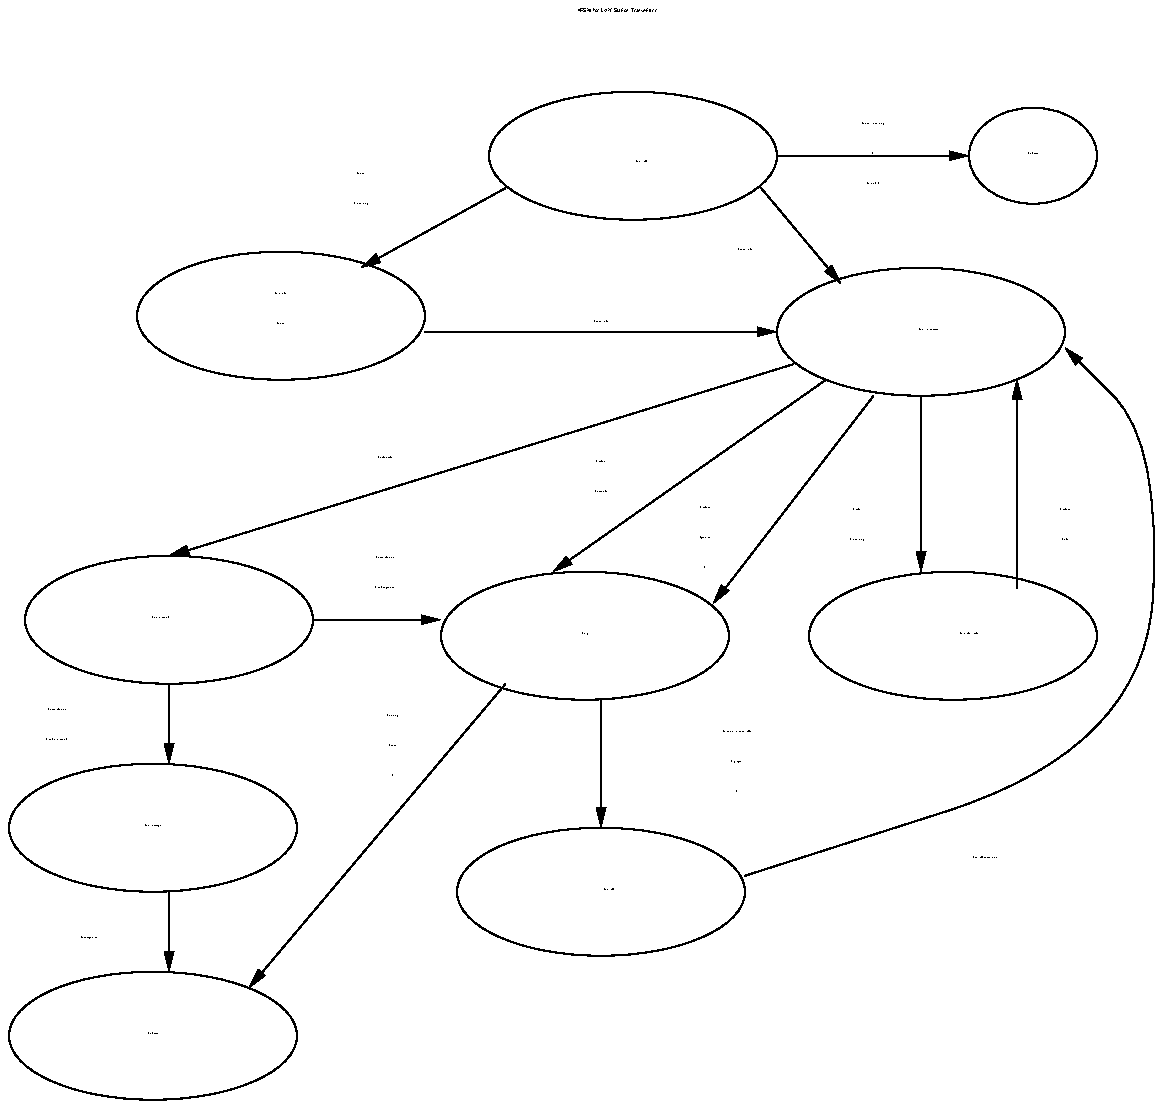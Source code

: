 .nf
.PS
scale=100
define t100 |
[ box invis ht 30 wid 92 with .sw at 0,0
"\fR\s12\&preamble ends\fP\s0" at 46,22
"\fR\s12\&cable in preamble\fP\s0" at 46,7
] |

define t101 |
[ box invis ht 30 wid 84 with .sw at 0,0
"\fR\s12\&preamble ends\fP\s0" at 42,22
"\fR\s12\&cable is jammed\fP\s0" at 42,7
] |

define t102 |
[ box invis ht 44 wid 50 with .sw at 0,0
"\fR\s12\&too many\fP\s0" at 25,36
"\fR\s12\&times  \fP\s0" at 25,21
"\fR\s12\&\fP\s0" at 25,6
] |

define t103 |
[ box invis ht 44 wid 128 with .sw at 0,0
"\fR\s12\&attempts < max backoffs\fP\s0" at 64,36
"\fR\s12\&try again\fP\s0" at 64,21
"\fR\s12\&\fP\s0" at 64,6
] |

define t110 |
[ box invis ht 30 wid 42 with .sw at 0,0
"\fR\s12\&cable is\fP\s0" at 21,22
"\fR\s12\&idle\fP\s0" at 21,7
] |

define t112 |
[ box invis ht 30 wid 66 with .sw at 0,0
"\fR\s12\&cable \fP\s0" at 33,22
"\fR\s12\&transmitting\fP\s0" at 33,7
] |

define t113 |
[ box invis ht 44 wid 44 with .sw at 0,0
"\fR\s12\&cable is\fP\s0" at 22,36
"\fR\s12\&jammed\fP\s0" at 22,21
"\fR\s12\&\fP\s0" at 22,6
] |

define t115 |
[ box invis ht 30 wid 50 with .sw at 0,0
"\fR\s12\&cable in\fP\s0" at 25,22
"\fR\s12\&preamble\fP\s0" at 25,7
] |

define t120 |
[ box invis ht 30 wid 66 with .sw at 0,0
"\fR\s12\&station\fP\s0" at 33,22
"\fR\s12\&transmitting\fP\s0" at 33,7
] |

define t121 |
[ box invis ht 30 wid 50 with .sw at 0,0
"\fR\s12\&queue for\fP\s0" at 25,22
"\fR\s12\&station\fP\s0" at 25,7
] |

define t124 |
[ box invis ht 44 wid 104 with .sw at 0,0
"\fR\s12\&station transmitting\fP\s0" at 52,36
"\fR\s12\&\fP\s0" at 52,21
"\fR\s12\&queue full\fP\s0" at 52,6
] |

box invis ht 568 wid 600 with .sw at 0,0
ellipse ht 64 wid 144 at 336,472
line -> from 480,352 to 480,264 
t100 with .nw at 2,206
t101 with .nw at 170,282
t102 with .nw at 191,203
ellipse ht 64 wid 144 at 320,104
t103 with .nw at 324,195
"\fR\s12\&backoff period ends\fP\s0" at 512,124
line -> from 432,360 to 296,264 
ellipse ht 64 wid 144 at 96,32
line -> from 416,368 to 104,272 
"\fR\s12\&call dies\fP\s0" at 96,36
"\fR\s12\&back off\fP\s0" at 324,108
"\fR\s12\&start message\fP\s0" at 96,140
ellipse ht 64 wid 144 at 96,136
ellipse ht 64 wid 144 at 496,232
ellipse ht 64 wid 144 at 312,232
line -> from 176,240 to 240,240 
ellipse ht 64 wid 144 at 104,240
spline -> from 392,112\
to 392,112\
to 592,176\
to 600,328\
to 552,376
line -> from 232,384 to 408,384 
line -> from 528,256 to 528,360 
ellipse ht 64 wid 144 at 480,384
line -> from 320,200 to 320,136 
line -> from 400,456 to 440,408 
line -> from 272,208 to 144,56 
ellipse ht 64 wid 144 at 160,392
line -> from 104,104 to 104,64 
"\fR\s12\&queue for cable\fP\s0" at 504,236
"\fR\s12\&retry\fP\s0" at 312,236
t110 with .nw at 531,306
"\fR\s12\&start preamble\fP\s0" at 100,244
t112 with .nw at 415,306
t113 with .nw at 350,307
"\fR\s12\&message ends\fP\s0" at 64,84
t115 with .nw at 295,330
"\fR\s12\&cable is idle\fP\s0" at 212,324
"\fR\s12\&station idle\fP\s0" at 392,428
"\fR\s12\&station idle\fP\s0" at 320,392
"\fR\s12\&start transmission\fP\s0" at 484,388
t120 with .nw at 167,474
t121 with .nw at 135,414
line -> from 456,352 to 376,248 
"\fR\s12\&call dies\fP\s0" at 536,476
"\fR\s12\&start call\fP\s0" at 340,472
line -> from 272,456 to 200,416 
line -> from 104,208 to 104,168 
t124 with .nw at 404,499
line -> from 408,472 to 504,472 
ellipse ht 48 wid 64 at 536,472
"\fR\s24\&FSM for LAN Station Transmitter\fP\s0" at 328,547
.PE
.fi
